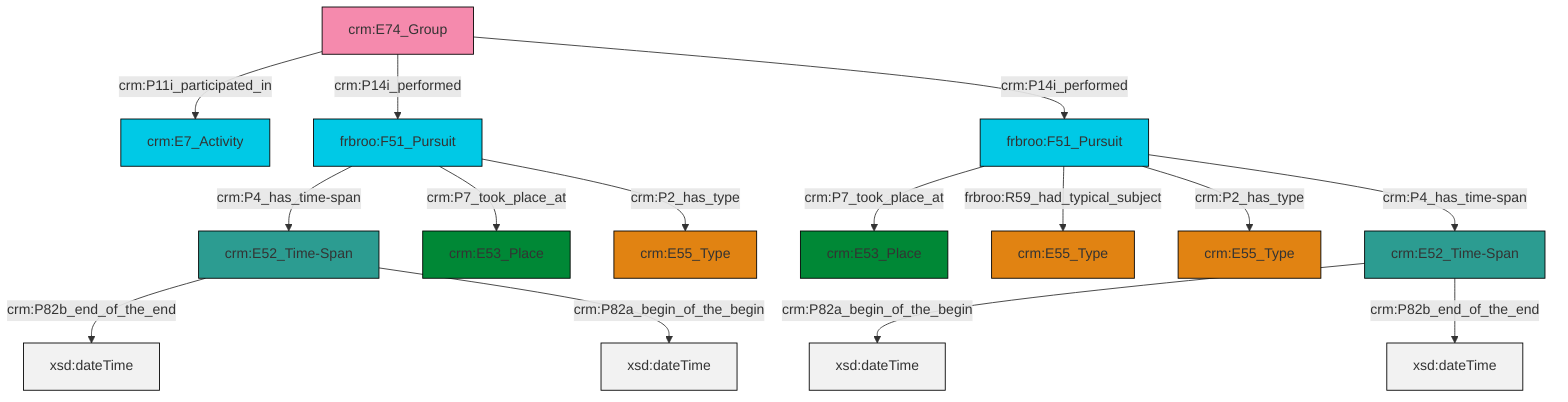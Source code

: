 graph TD
classDef Literal fill:#f2f2f2,stroke:#000000;
classDef CRM_Entity fill:#FFFFFF,stroke:#000000;
classDef Temporal_Entity fill:#00C9E6, stroke:#000000;
classDef Type fill:#E18312, stroke:#000000;
classDef Time-Span fill:#2C9C91, stroke:#000000;
classDef Appellation fill:#FFEB7F, stroke:#000000;
classDef Place fill:#008836, stroke:#000000;
classDef Persistent_Item fill:#B266B2, stroke:#000000;
classDef Conceptual_Object fill:#FFD700, stroke:#000000;
classDef Physical_Thing fill:#D2B48C, stroke:#000000;
classDef Actor fill:#f58aad, stroke:#000000;
classDef PC_Classes fill:#4ce600, stroke:#000000;
classDef Multi fill:#cccccc,stroke:#000000;

4["crm:E74_Group"]:::Actor -->|crm:P11i_participated_in| 5["crm:E7_Activity"]:::Temporal_Entity
6["crm:E52_Time-Span"]:::Time-Span -->|crm:P82a_begin_of_the_begin| 7[xsd:dateTime]:::Literal
4["crm:E74_Group"]:::Actor -->|crm:P14i_performed| 8["frbroo:F51_Pursuit"]:::Temporal_Entity
9["frbroo:F51_Pursuit"]:::Temporal_Entity -->|crm:P7_took_place_at| 10["crm:E53_Place"]:::Place
9["frbroo:F51_Pursuit"]:::Temporal_Entity -->|frbroo:R59_had_typical_subject| 15["crm:E55_Type"]:::Type
8["frbroo:F51_Pursuit"]:::Temporal_Entity -->|crm:P4_has_time-span| 17["crm:E52_Time-Span"]:::Time-Span
4["crm:E74_Group"]:::Actor -->|crm:P14i_performed| 9["frbroo:F51_Pursuit"]:::Temporal_Entity
17["crm:E52_Time-Span"]:::Time-Span -->|crm:P82b_end_of_the_end| 19[xsd:dateTime]:::Literal
17["crm:E52_Time-Span"]:::Time-Span -->|crm:P82a_begin_of_the_begin| 20[xsd:dateTime]:::Literal
6["crm:E52_Time-Span"]:::Time-Span -->|crm:P82b_end_of_the_end| 22[xsd:dateTime]:::Literal
8["frbroo:F51_Pursuit"]:::Temporal_Entity -->|crm:P7_took_place_at| 2["crm:E53_Place"]:::Place
9["frbroo:F51_Pursuit"]:::Temporal_Entity -->|crm:P2_has_type| 0["crm:E55_Type"]:::Type
8["frbroo:F51_Pursuit"]:::Temporal_Entity -->|crm:P2_has_type| 12["crm:E55_Type"]:::Type
9["frbroo:F51_Pursuit"]:::Temporal_Entity -->|crm:P4_has_time-span| 6["crm:E52_Time-Span"]:::Time-Span